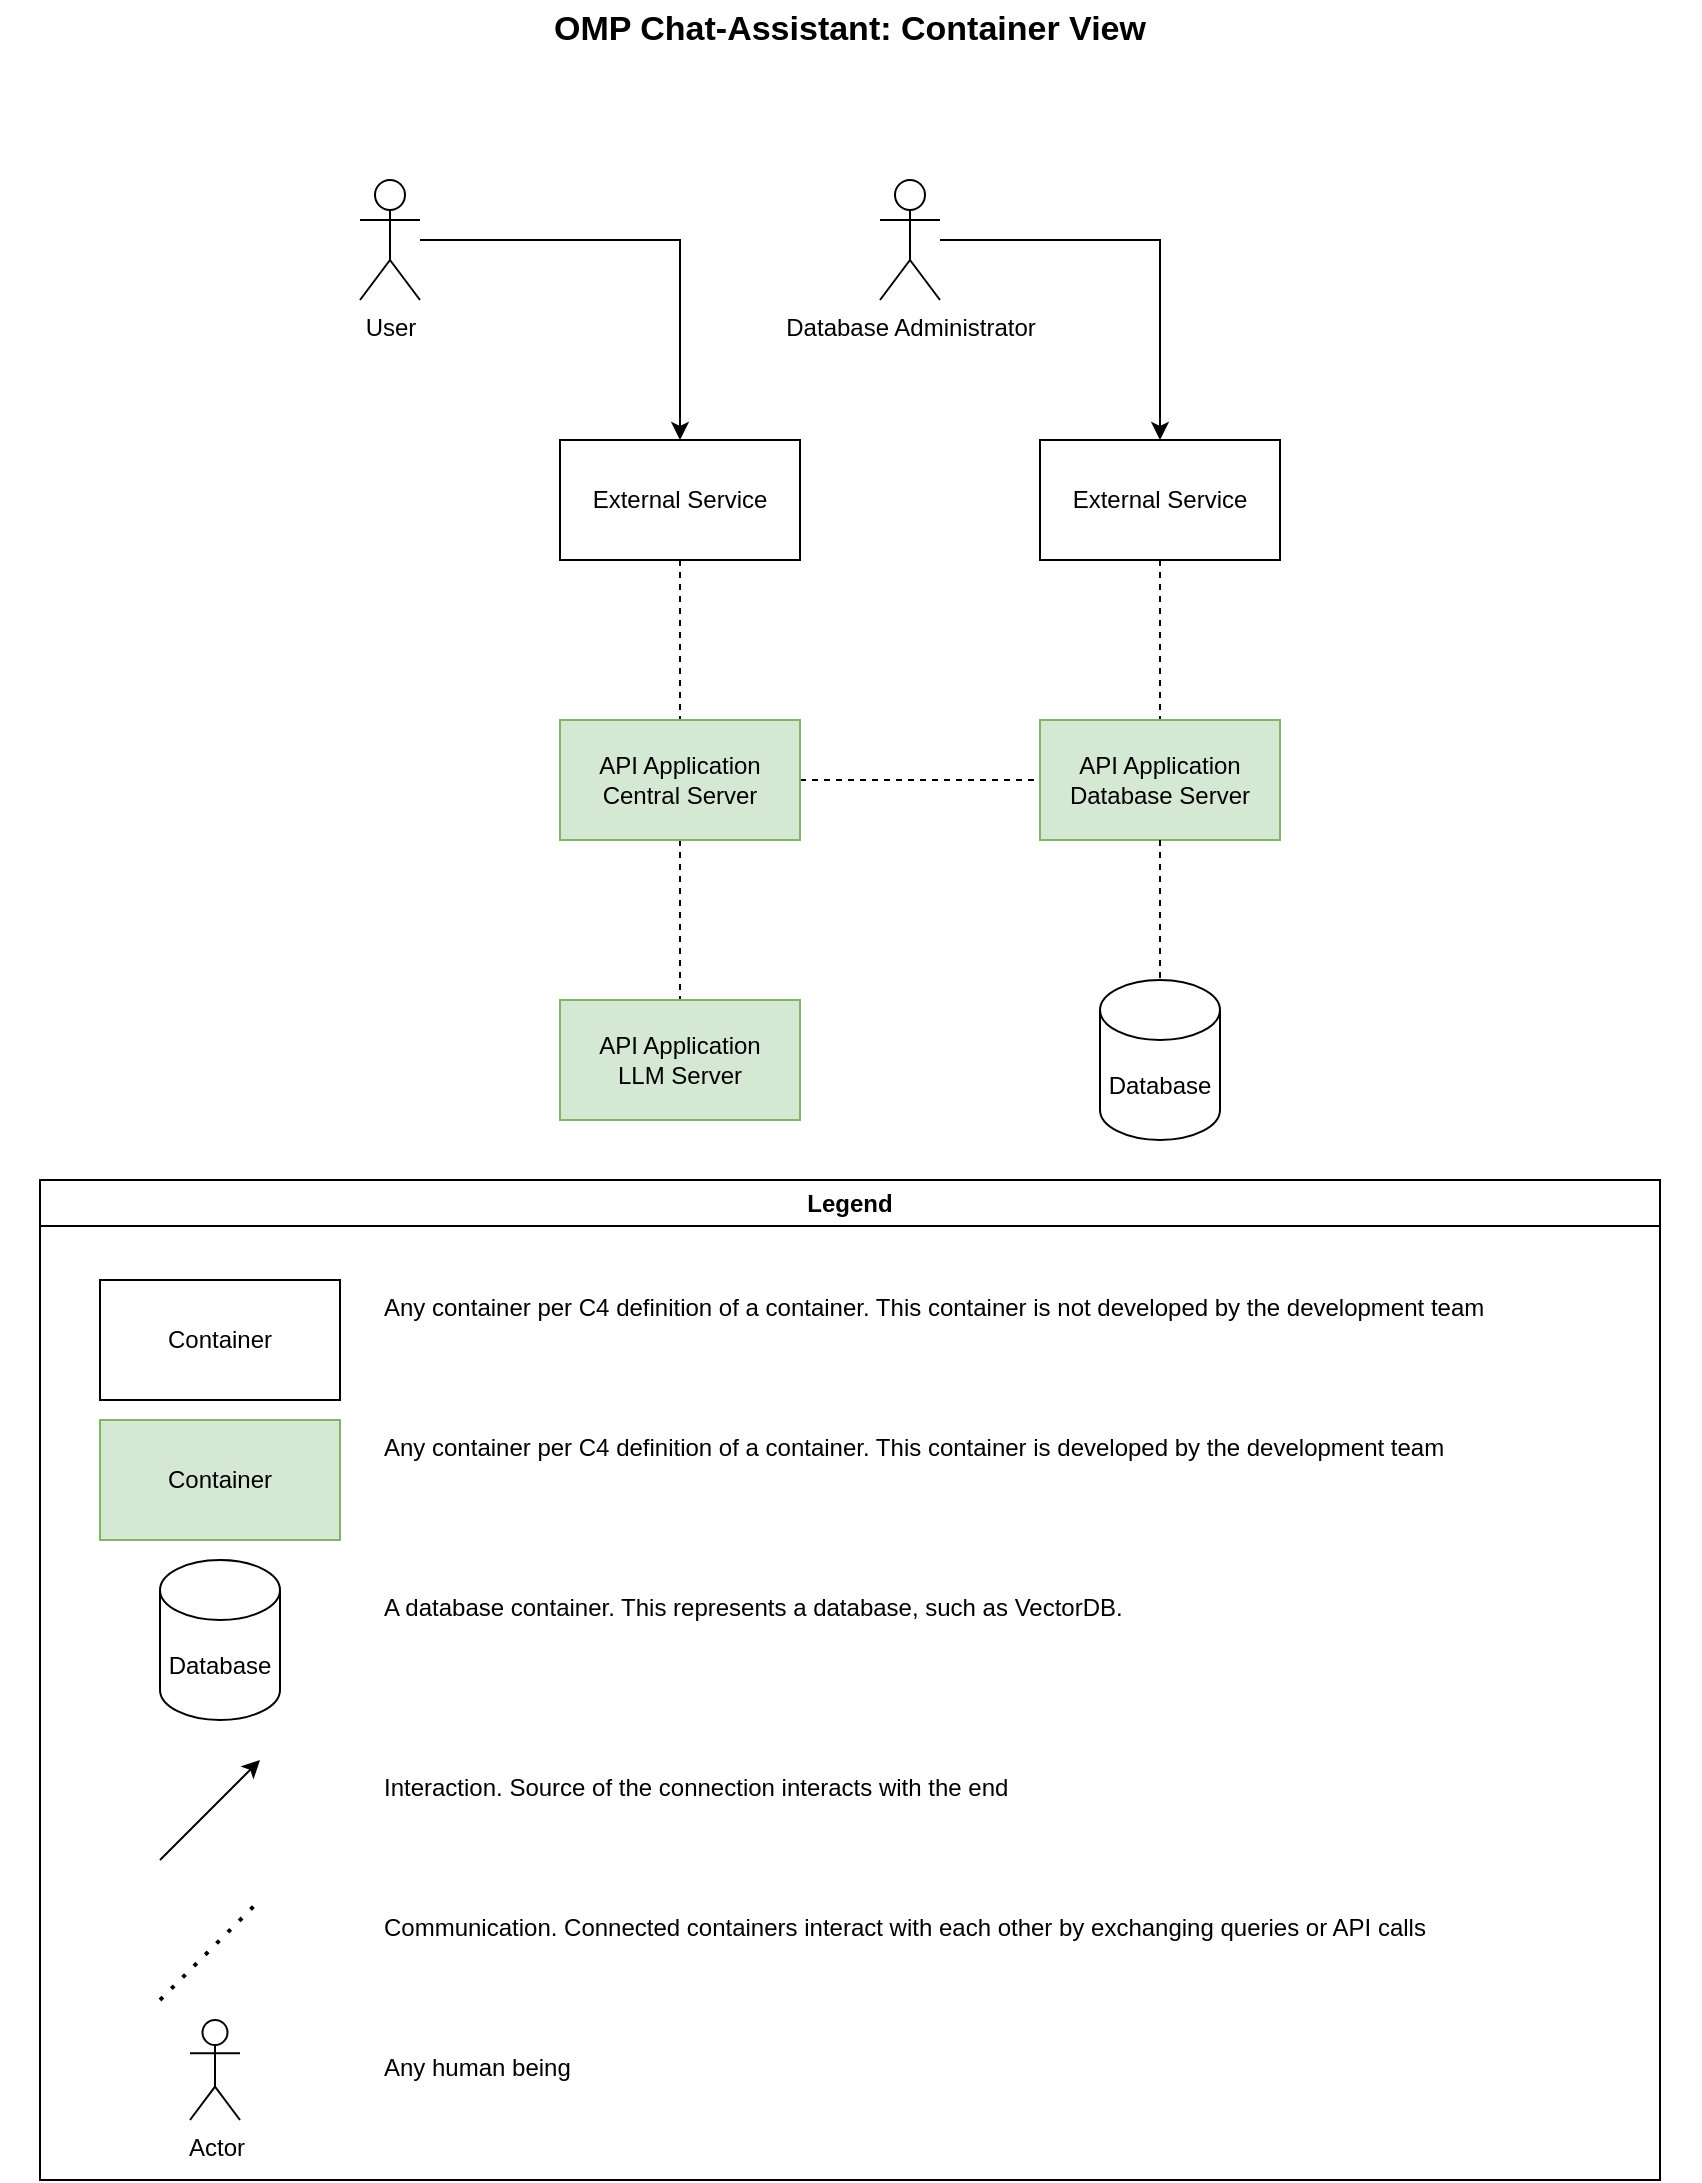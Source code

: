<mxfile version="26.1.1">
  <diagram name="Page-1" id="XW25_Qr0gox8qkIDQo_x">
    <mxGraphModel dx="1434" dy="782" grid="1" gridSize="10" guides="1" tooltips="1" connect="1" arrows="1" fold="1" page="1" pageScale="1" pageWidth="850" pageHeight="1100" math="0" shadow="0">
      <root>
        <mxCell id="0" />
        <mxCell id="1" parent="0" />
        <mxCell id="KNZ8NhDfGAsJustiehOf-16" style="edgeStyle=orthogonalEdgeStyle;rounded=0;orthogonalLoop=1;jettySize=auto;html=1;entryX=0.5;entryY=0;entryDx=0;entryDy=0;endArrow=none;startFill=0;dashed=1;" edge="1" parent="1" source="KNZ8NhDfGAsJustiehOf-1" target="KNZ8NhDfGAsJustiehOf-3">
          <mxGeometry relative="1" as="geometry" />
        </mxCell>
        <mxCell id="KNZ8NhDfGAsJustiehOf-1" value="External Service" style="rounded=0;whiteSpace=wrap;html=1;" vertex="1" parent="1">
          <mxGeometry x="280" y="220" width="120" height="60" as="geometry" />
        </mxCell>
        <mxCell id="KNZ8NhDfGAsJustiehOf-17" style="edgeStyle=orthogonalEdgeStyle;rounded=0;orthogonalLoop=1;jettySize=auto;html=1;entryX=0.5;entryY=0;entryDx=0;entryDy=0;endArrow=none;startFill=0;dashed=1;" edge="1" parent="1" source="KNZ8NhDfGAsJustiehOf-2" target="KNZ8NhDfGAsJustiehOf-4">
          <mxGeometry relative="1" as="geometry" />
        </mxCell>
        <mxCell id="KNZ8NhDfGAsJustiehOf-2" value="External Service" style="rounded=0;whiteSpace=wrap;html=1;" vertex="1" parent="1">
          <mxGeometry x="520" y="220" width="120" height="60" as="geometry" />
        </mxCell>
        <mxCell id="KNZ8NhDfGAsJustiehOf-18" style="edgeStyle=orthogonalEdgeStyle;rounded=0;orthogonalLoop=1;jettySize=auto;html=1;entryX=0;entryY=0.5;entryDx=0;entryDy=0;endArrow=none;startFill=0;dashed=1;" edge="1" parent="1" source="KNZ8NhDfGAsJustiehOf-3" target="KNZ8NhDfGAsJustiehOf-4">
          <mxGeometry relative="1" as="geometry" />
        </mxCell>
        <mxCell id="KNZ8NhDfGAsJustiehOf-20" style="edgeStyle=orthogonalEdgeStyle;rounded=0;orthogonalLoop=1;jettySize=auto;html=1;entryX=0.5;entryY=0;entryDx=0;entryDy=0;endArrow=none;startFill=0;dashed=1;" edge="1" parent="1" source="KNZ8NhDfGAsJustiehOf-3" target="KNZ8NhDfGAsJustiehOf-5">
          <mxGeometry relative="1" as="geometry" />
        </mxCell>
        <mxCell id="KNZ8NhDfGAsJustiehOf-3" value="API Application Central Server" style="rounded=0;whiteSpace=wrap;html=1;fillColor=#d5e8d4;strokeColor=#82b366;" vertex="1" parent="1">
          <mxGeometry x="280" y="360" width="120" height="60" as="geometry" />
        </mxCell>
        <mxCell id="KNZ8NhDfGAsJustiehOf-4" value="API Application Database Server" style="rounded=0;whiteSpace=wrap;html=1;fillColor=#d5e8d4;strokeColor=#82b366;" vertex="1" parent="1">
          <mxGeometry x="520" y="360" width="120" height="60" as="geometry" />
        </mxCell>
        <mxCell id="KNZ8NhDfGAsJustiehOf-5" value="API Application &lt;br&gt;LLM Server" style="rounded=0;whiteSpace=wrap;html=1;fillColor=#d5e8d4;strokeColor=#82b366;" vertex="1" parent="1">
          <mxGeometry x="280" y="500" width="120" height="60" as="geometry" />
        </mxCell>
        <mxCell id="KNZ8NhDfGAsJustiehOf-6" value="Database" style="shape=cylinder3;whiteSpace=wrap;html=1;boundedLbl=1;backgroundOutline=1;size=15;" vertex="1" parent="1">
          <mxGeometry x="550" y="490" width="60" height="80" as="geometry" />
        </mxCell>
        <mxCell id="KNZ8NhDfGAsJustiehOf-15" style="edgeStyle=orthogonalEdgeStyle;rounded=0;orthogonalLoop=1;jettySize=auto;html=1;entryX=0.5;entryY=0;entryDx=0;entryDy=0;" edge="1" parent="1" source="KNZ8NhDfGAsJustiehOf-7" target="KNZ8NhDfGAsJustiehOf-1">
          <mxGeometry relative="1" as="geometry" />
        </mxCell>
        <mxCell id="KNZ8NhDfGAsJustiehOf-7" value="&lt;div&gt;User&lt;/div&gt;" style="shape=umlActor;verticalLabelPosition=bottom;verticalAlign=top;html=1;outlineConnect=0;" vertex="1" parent="1">
          <mxGeometry x="180" y="90" width="30" height="60" as="geometry" />
        </mxCell>
        <mxCell id="KNZ8NhDfGAsJustiehOf-13" style="edgeStyle=orthogonalEdgeStyle;rounded=0;orthogonalLoop=1;jettySize=auto;html=1;" edge="1" parent="1" source="KNZ8NhDfGAsJustiehOf-8" target="KNZ8NhDfGAsJustiehOf-2">
          <mxGeometry relative="1" as="geometry" />
        </mxCell>
        <mxCell id="KNZ8NhDfGAsJustiehOf-8" value="Database Administrator" style="shape=umlActor;verticalLabelPosition=bottom;verticalAlign=top;html=1;outlineConnect=0;" vertex="1" parent="1">
          <mxGeometry x="440" y="90" width="30" height="60" as="geometry" />
        </mxCell>
        <mxCell id="KNZ8NhDfGAsJustiehOf-19" style="edgeStyle=orthogonalEdgeStyle;rounded=0;orthogonalLoop=1;jettySize=auto;html=1;entryX=0.5;entryY=0;entryDx=0;entryDy=0;entryPerimeter=0;dashed=1;endArrow=none;startFill=0;" edge="1" parent="1" source="KNZ8NhDfGAsJustiehOf-4" target="KNZ8NhDfGAsJustiehOf-6">
          <mxGeometry relative="1" as="geometry" />
        </mxCell>
        <mxCell id="KNZ8NhDfGAsJustiehOf-21" value="OMP Chat-Assistant: Container View" style="text;html=1;align=center;verticalAlign=middle;whiteSpace=wrap;rounded=0;fontSize=17;fontStyle=1" vertex="1" parent="1">
          <mxGeometry width="850" height="30" as="geometry" />
        </mxCell>
        <mxCell id="KNZ8NhDfGAsJustiehOf-22" value="Legend" style="swimlane;whiteSpace=wrap;html=1;" vertex="1" parent="1">
          <mxGeometry x="20" y="590" width="810" height="500" as="geometry" />
        </mxCell>
        <mxCell id="KNZ8NhDfGAsJustiehOf-23" value="Container" style="rounded=0;whiteSpace=wrap;html=1;" vertex="1" parent="KNZ8NhDfGAsJustiehOf-22">
          <mxGeometry x="30" y="50" width="120" height="60" as="geometry" />
        </mxCell>
        <mxCell id="KNZ8NhDfGAsJustiehOf-24" value="Any container per C4 definition of a container. This container is not developed by the development team" style="text;html=1;align=left;verticalAlign=top;whiteSpace=wrap;rounded=0;" vertex="1" parent="KNZ8NhDfGAsJustiehOf-22">
          <mxGeometry x="170" y="50" width="620" height="60" as="geometry" />
        </mxCell>
        <mxCell id="KNZ8NhDfGAsJustiehOf-25" value="Container" style="rounded=0;whiteSpace=wrap;html=1;fillColor=#d5e8d4;strokeColor=#82b366;" vertex="1" parent="KNZ8NhDfGAsJustiehOf-22">
          <mxGeometry x="30" y="120" width="120" height="60" as="geometry" />
        </mxCell>
        <mxCell id="KNZ8NhDfGAsJustiehOf-26" value="Any container per C4 definition of a container. This container is developed by the development team" style="text;html=1;align=left;verticalAlign=top;whiteSpace=wrap;rounded=0;" vertex="1" parent="KNZ8NhDfGAsJustiehOf-22">
          <mxGeometry x="170" y="120" width="620" height="60" as="geometry" />
        </mxCell>
        <mxCell id="KNZ8NhDfGAsJustiehOf-28" value="A database container. This represents a database, such as VectorDB." style="text;html=1;align=left;verticalAlign=top;whiteSpace=wrap;rounded=0;" vertex="1" parent="KNZ8NhDfGAsJustiehOf-22">
          <mxGeometry x="170" y="200" width="620" height="60" as="geometry" />
        </mxCell>
        <mxCell id="KNZ8NhDfGAsJustiehOf-29" value="Database" style="shape=cylinder3;whiteSpace=wrap;html=1;boundedLbl=1;backgroundOutline=1;size=15;" vertex="1" parent="KNZ8NhDfGAsJustiehOf-22">
          <mxGeometry x="60" y="190" width="60" height="80" as="geometry" />
        </mxCell>
        <mxCell id="KNZ8NhDfGAsJustiehOf-31" value="Interaction. Source of the connection interacts with the end" style="text;html=1;align=left;verticalAlign=top;whiteSpace=wrap;rounded=0;" vertex="1" parent="KNZ8NhDfGAsJustiehOf-22">
          <mxGeometry x="170" y="290" width="620" height="60" as="geometry" />
        </mxCell>
        <mxCell id="KNZ8NhDfGAsJustiehOf-32" value="" style="endArrow=classic;html=1;rounded=0;" edge="1" parent="KNZ8NhDfGAsJustiehOf-22">
          <mxGeometry width="50" height="50" relative="1" as="geometry">
            <mxPoint x="60" y="340" as="sourcePoint" />
            <mxPoint x="110" y="290" as="targetPoint" />
          </mxGeometry>
        </mxCell>
        <mxCell id="KNZ8NhDfGAsJustiehOf-33" value="" style="endArrow=none;dashed=1;html=1;dashPattern=1 3;strokeWidth=2;rounded=0;" edge="1" parent="KNZ8NhDfGAsJustiehOf-22">
          <mxGeometry width="50" height="50" relative="1" as="geometry">
            <mxPoint x="60" y="410" as="sourcePoint" />
            <mxPoint x="110" y="360" as="targetPoint" />
          </mxGeometry>
        </mxCell>
        <mxCell id="KNZ8NhDfGAsJustiehOf-34" value="Communication. Connected containers interact with each other by exchanging queries or API calls" style="text;html=1;align=left;verticalAlign=top;whiteSpace=wrap;rounded=0;" vertex="1" parent="KNZ8NhDfGAsJustiehOf-22">
          <mxGeometry x="170" y="360" width="620" height="60" as="geometry" />
        </mxCell>
        <mxCell id="KNZ8NhDfGAsJustiehOf-35" value="Actor" style="shape=umlActor;verticalLabelPosition=bottom;verticalAlign=top;html=1;outlineConnect=0;" vertex="1" parent="KNZ8NhDfGAsJustiehOf-22">
          <mxGeometry x="75" y="420" width="25" height="50" as="geometry" />
        </mxCell>
        <mxCell id="KNZ8NhDfGAsJustiehOf-36" value="Any human being" style="text;html=1;align=left;verticalAlign=top;whiteSpace=wrap;rounded=0;" vertex="1" parent="KNZ8NhDfGAsJustiehOf-22">
          <mxGeometry x="170" y="430" width="620" height="60" as="geometry" />
        </mxCell>
      </root>
    </mxGraphModel>
  </diagram>
</mxfile>
